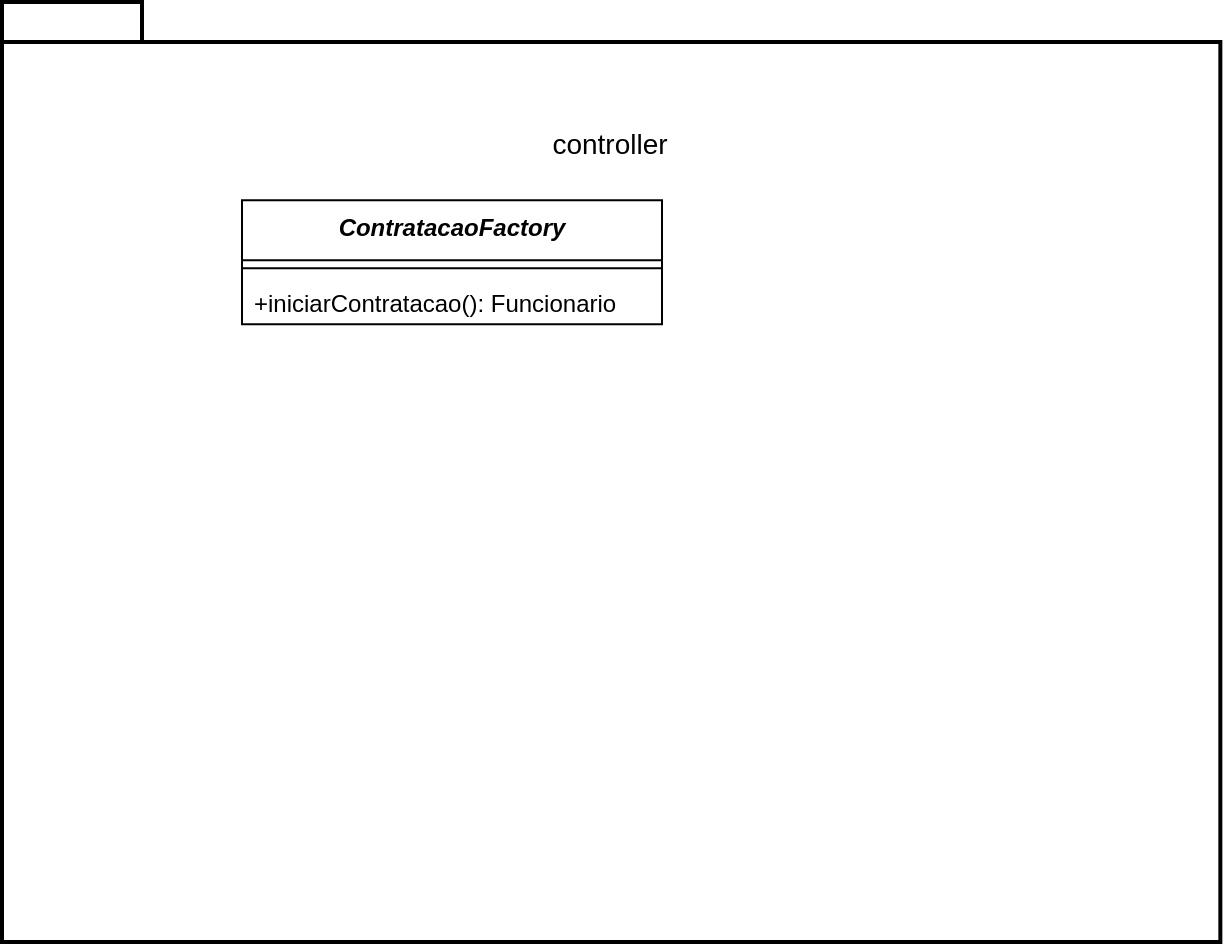 <mxfile version="24.2.3" type="github">
  <diagram id="C5RBs43oDa-KdzZeNtuy" name="Page-1">
    <mxGraphModel dx="1050" dy="1691" grid="1" gridSize="10" guides="1" tooltips="1" connect="1" arrows="1" fold="1" page="1" pageScale="1" pageWidth="827" pageHeight="1169" math="0" shadow="0">
      <root>
        <mxCell id="WIyWlLk6GJQsqaUBKTNV-0" />
        <mxCell id="WIyWlLk6GJQsqaUBKTNV-1" parent="WIyWlLk6GJQsqaUBKTNV-0" />
        <mxCell id="yWQYi5Np3CBm6QukI8_1-5" value="" style="group" vertex="1" connectable="0" parent="WIyWlLk6GJQsqaUBKTNV-1">
          <mxGeometry x="170" y="-160" width="609.17" height="470" as="geometry" />
        </mxCell>
        <mxCell id="yWQYi5Np3CBm6QukI8_1-1" value="" style="shape=folder;tabWidth=70;tabHeight=20;tabPosition=left;strokeWidth=2;html=1;whiteSpace=wrap;align=center;" vertex="1" parent="yWQYi5Np3CBm6QukI8_1-5">
          <mxGeometry width="609.17" height="470" as="geometry" />
        </mxCell>
        <mxCell id="yWQYi5Np3CBm6QukI8_1-4" value="&lt;font style=&quot;font-size: 14px;&quot;&gt;c&lt;/font&gt;&lt;span style=&quot;font-size: 14px; background-color: initial;&quot;&gt;ontroller&lt;/span&gt;" style="text;html=1;align=center;verticalAlign=middle;whiteSpace=wrap;rounded=0;" vertex="1" parent="yWQYi5Np3CBm6QukI8_1-5">
          <mxGeometry x="244.376" y="42.5" width="120.417" height="56.667" as="geometry" />
        </mxCell>
        <mxCell id="yWQYi5Np3CBm6QukI8_1-7" value="&lt;i&gt;ContratacaoFactory&lt;/i&gt;" style="swimlane;fontStyle=1;align=center;verticalAlign=top;childLayout=stackLayout;horizontal=1;startSize=30;horizontalStack=0;resizeParent=1;resizeParentMax=0;resizeLast=0;collapsible=1;marginBottom=0;whiteSpace=wrap;html=1;" vertex="1" parent="yWQYi5Np3CBm6QukI8_1-5">
          <mxGeometry x="120" y="99.17" width="210" height="62" as="geometry" />
        </mxCell>
        <mxCell id="yWQYi5Np3CBm6QukI8_1-9" value="" style="line;strokeWidth=1;fillColor=none;align=left;verticalAlign=middle;spacingTop=-1;spacingLeft=3;spacingRight=3;rotatable=0;labelPosition=right;points=[];portConstraint=eastwest;strokeColor=inherit;" vertex="1" parent="yWQYi5Np3CBm6QukI8_1-7">
          <mxGeometry y="30" width="210" height="8" as="geometry" />
        </mxCell>
        <mxCell id="yWQYi5Np3CBm6QukI8_1-10" value="+iniciarContratacao(): Funcionario" style="text;strokeColor=none;fillColor=none;align=left;verticalAlign=top;spacingLeft=4;spacingRight=4;overflow=hidden;rotatable=0;points=[[0,0.5],[1,0.5]];portConstraint=eastwest;whiteSpace=wrap;html=1;" vertex="1" parent="yWQYi5Np3CBm6QukI8_1-7">
          <mxGeometry y="38" width="210" height="24" as="geometry" />
        </mxCell>
      </root>
    </mxGraphModel>
  </diagram>
</mxfile>
